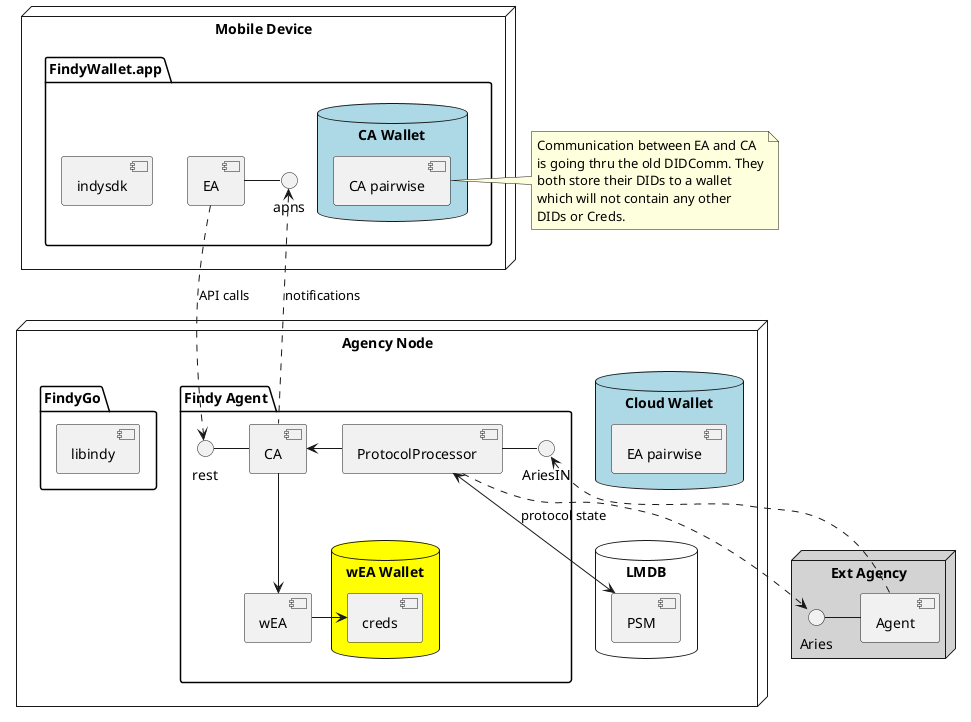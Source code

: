 @startuml


node "Mobile Device" {
	package "FindyWallet.app" {
		database "CA Wallet"  #Lightblue {
			[CA pairwise]
		}
		[indysdk]
		[EA] - apns
	}
}

node "Agency Node" {
	database "Cloud Wallet"  #Lightblue {
		[EA pairwise]
	}
	database "LMDB" {
		[PSM]
	}
	package "Findy Agent" {
		rest - [CA]
		[wEA]
		[CA] --> [wEA]
		[ProtocolProcessor] - AriesIN
		[ProtocolProcessor] -left-> [CA]
		database "wEA Wallet" #Yellow {
			[creds]
		}
'		note bottom of [creds]
'			teste
'		end note
		[wEA] -> [creds]
	}
	[ProtocolProcessor] <--> [PSM]: protocol state
	package "FindyGo" {
		[libindy]
	}
}

node "Ext Agency" #lightgray {
	 Aries - [Agent]
}

[EA] .> rest: API calls
apns <.. [CA]: notifications

AriesIN <.. [Agent]
[ProtocolProcessor] ..> Aries

note right of [CA pairwise]
	Communication between EA and CA
	is going thru the old DIDComm. They
	both store their DIDs to a wallet
	which will not contain any other
	DIDs or Creds.
end note

@enduml